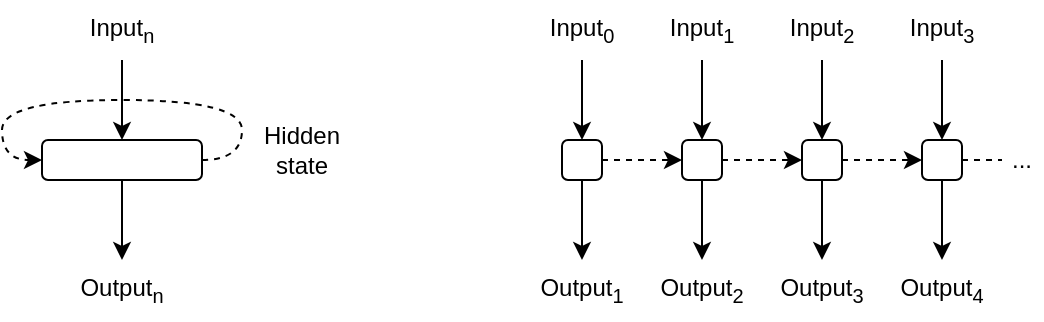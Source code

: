 <mxfile version="16.5.4"><diagram id="XfM2htiRIxWuNqI-pcnM" name="Page-1"><mxGraphModel dx="661" dy="381" grid="1" gridSize="10" guides="1" tooltips="1" connect="1" arrows="1" fold="1" page="1" pageScale="1" pageWidth="827" pageHeight="1169" math="0" shadow="0"><root><mxCell id="0"/><mxCell id="1" parent="0"/><mxCell id="bISivD2_kgO751l73gUo-2" value="" style="rounded=1;whiteSpace=wrap;html=1;" vertex="1" parent="1"><mxGeometry x="240" y="160" width="80" height="20" as="geometry"/></mxCell><mxCell id="bISivD2_kgO751l73gUo-3" value="" style="endArrow=classic;html=1;rounded=0;entryX=0.5;entryY=0;entryDx=0;entryDy=0;" edge="1" parent="1" target="bISivD2_kgO751l73gUo-2"><mxGeometry width="50" height="50" relative="1" as="geometry"><mxPoint x="280" y="120" as="sourcePoint"/><mxPoint x="260" y="70" as="targetPoint"/></mxGeometry></mxCell><mxCell id="bISivD2_kgO751l73gUo-4" value="" style="endArrow=classic;html=1;rounded=0;exitX=0.5;exitY=1;exitDx=0;exitDy=0;" edge="1" parent="1" source="bISivD2_kgO751l73gUo-2"><mxGeometry width="50" height="50" relative="1" as="geometry"><mxPoint x="230" y="280" as="sourcePoint"/><mxPoint x="280" y="220" as="targetPoint"/></mxGeometry></mxCell><mxCell id="bISivD2_kgO751l73gUo-5" value="" style="curved=1;endArrow=classic;html=1;rounded=0;exitX=1;exitY=0.5;exitDx=0;exitDy=0;entryX=0;entryY=0.5;entryDx=0;entryDy=0;dashed=1;" edge="1" parent="1" source="bISivD2_kgO751l73gUo-2" target="bISivD2_kgO751l73gUo-2"><mxGeometry width="50" height="50" relative="1" as="geometry"><mxPoint x="190" y="280" as="sourcePoint"/><mxPoint x="240" y="230" as="targetPoint"/><Array as="points"><mxPoint x="340" y="170"/><mxPoint x="340" y="140"/><mxPoint x="220" y="140"/><mxPoint x="220" y="170"/></Array></mxGeometry></mxCell><mxCell id="bISivD2_kgO751l73gUo-6" value="Input&lt;sub&gt;n&lt;/sub&gt;" style="text;html=1;strokeColor=none;fillColor=none;align=center;verticalAlign=middle;whiteSpace=wrap;rounded=0;" vertex="1" parent="1"><mxGeometry x="250" y="90" width="60" height="30" as="geometry"/></mxCell><mxCell id="bISivD2_kgO751l73gUo-7" value="Output&lt;sub&gt;n&lt;/sub&gt;" style="text;html=1;strokeColor=none;fillColor=none;align=center;verticalAlign=middle;whiteSpace=wrap;rounded=0;" vertex="1" parent="1"><mxGeometry x="250" y="220" width="60" height="30" as="geometry"/></mxCell><mxCell id="bISivD2_kgO751l73gUo-8" value="Hidden state" style="text;html=1;strokeColor=none;fillColor=none;align=center;verticalAlign=middle;whiteSpace=wrap;rounded=0;" vertex="1" parent="1"><mxGeometry x="340" y="150" width="60" height="30" as="geometry"/></mxCell><mxCell id="bISivD2_kgO751l73gUo-9" value="" style="rounded=1;whiteSpace=wrap;html=1;" vertex="1" parent="1"><mxGeometry x="500" y="160" width="20" height="20" as="geometry"/></mxCell><mxCell id="bISivD2_kgO751l73gUo-10" value="" style="endArrow=classic;html=1;rounded=0;entryX=0.5;entryY=0;entryDx=0;entryDy=0;" edge="1" parent="1" target="bISivD2_kgO751l73gUo-9"><mxGeometry width="50" height="50" relative="1" as="geometry"><mxPoint x="510" y="120" as="sourcePoint"/><mxPoint x="490" y="70" as="targetPoint"/></mxGeometry></mxCell><mxCell id="bISivD2_kgO751l73gUo-11" value="" style="endArrow=classic;html=1;rounded=0;exitX=0.5;exitY=1;exitDx=0;exitDy=0;" edge="1" parent="1" source="bISivD2_kgO751l73gUo-9"><mxGeometry width="50" height="50" relative="1" as="geometry"><mxPoint x="460" y="280" as="sourcePoint"/><mxPoint x="510" y="220" as="targetPoint"/></mxGeometry></mxCell><mxCell id="bISivD2_kgO751l73gUo-13" value="Input&lt;sub&gt;0&lt;/sub&gt;" style="text;html=1;strokeColor=none;fillColor=none;align=center;verticalAlign=middle;whiteSpace=wrap;rounded=0;" vertex="1" parent="1"><mxGeometry x="480" y="90" width="60" height="30" as="geometry"/></mxCell><mxCell id="bISivD2_kgO751l73gUo-14" value="Output&lt;sub&gt;1&lt;/sub&gt;" style="text;html=1;strokeColor=none;fillColor=none;align=center;verticalAlign=middle;whiteSpace=wrap;rounded=0;" vertex="1" parent="1"><mxGeometry x="480" y="220" width="60" height="30" as="geometry"/></mxCell><mxCell id="bISivD2_kgO751l73gUo-15" value="" style="endArrow=classic;html=1;rounded=0;dashed=1;exitX=1;exitY=0.5;exitDx=0;exitDy=0;entryX=0;entryY=0.5;entryDx=0;entryDy=0;" edge="1" parent="1" source="bISivD2_kgO751l73gUo-9" target="bISivD2_kgO751l73gUo-16"><mxGeometry width="50" height="50" relative="1" as="geometry"><mxPoint x="560" y="200" as="sourcePoint"/><mxPoint x="550" y="170" as="targetPoint"/></mxGeometry></mxCell><mxCell id="bISivD2_kgO751l73gUo-16" value="" style="rounded=1;whiteSpace=wrap;html=1;" vertex="1" parent="1"><mxGeometry x="560" y="160" width="20" height="20" as="geometry"/></mxCell><mxCell id="bISivD2_kgO751l73gUo-17" value="" style="endArrow=classic;html=1;rounded=0;entryX=0.5;entryY=0;entryDx=0;entryDy=0;" edge="1" parent="1" target="bISivD2_kgO751l73gUo-16"><mxGeometry width="50" height="50" relative="1" as="geometry"><mxPoint x="570" y="120" as="sourcePoint"/><mxPoint x="550" y="70" as="targetPoint"/></mxGeometry></mxCell><mxCell id="bISivD2_kgO751l73gUo-18" value="" style="endArrow=classic;html=1;rounded=0;exitX=0.5;exitY=1;exitDx=0;exitDy=0;" edge="1" parent="1" source="bISivD2_kgO751l73gUo-16"><mxGeometry width="50" height="50" relative="1" as="geometry"><mxPoint x="520" y="280" as="sourcePoint"/><mxPoint x="570" y="220" as="targetPoint"/></mxGeometry></mxCell><mxCell id="bISivD2_kgO751l73gUo-19" value="Input&lt;sub&gt;1&lt;/sub&gt;" style="text;html=1;strokeColor=none;fillColor=none;align=center;verticalAlign=middle;whiteSpace=wrap;rounded=0;" vertex="1" parent="1"><mxGeometry x="540" y="90" width="60" height="30" as="geometry"/></mxCell><mxCell id="bISivD2_kgO751l73gUo-20" value="Output&lt;sub&gt;2&lt;/sub&gt;" style="text;html=1;strokeColor=none;fillColor=none;align=center;verticalAlign=middle;whiteSpace=wrap;rounded=0;" vertex="1" parent="1"><mxGeometry x="540" y="220" width="60" height="30" as="geometry"/></mxCell><mxCell id="bISivD2_kgO751l73gUo-21" value="" style="endArrow=classic;html=1;rounded=0;dashed=1;exitX=1;exitY=0.5;exitDx=0;exitDy=0;entryX=0;entryY=0.5;entryDx=0;entryDy=0;" edge="1" parent="1" source="bISivD2_kgO751l73gUo-16" target="bISivD2_kgO751l73gUo-22"><mxGeometry width="50" height="50" relative="1" as="geometry"><mxPoint x="620" y="200" as="sourcePoint"/><mxPoint x="610" y="170" as="targetPoint"/></mxGeometry></mxCell><mxCell id="bISivD2_kgO751l73gUo-22" value="" style="rounded=1;whiteSpace=wrap;html=1;" vertex="1" parent="1"><mxGeometry x="620" y="160" width="20" height="20" as="geometry"/></mxCell><mxCell id="bISivD2_kgO751l73gUo-23" value="" style="endArrow=classic;html=1;rounded=0;entryX=0.5;entryY=0;entryDx=0;entryDy=0;" edge="1" parent="1" target="bISivD2_kgO751l73gUo-22"><mxGeometry width="50" height="50" relative="1" as="geometry"><mxPoint x="630" y="120" as="sourcePoint"/><mxPoint x="610" y="70" as="targetPoint"/></mxGeometry></mxCell><mxCell id="bISivD2_kgO751l73gUo-24" value="" style="endArrow=classic;html=1;rounded=0;exitX=0.5;exitY=1;exitDx=0;exitDy=0;" edge="1" parent="1" source="bISivD2_kgO751l73gUo-22"><mxGeometry width="50" height="50" relative="1" as="geometry"><mxPoint x="580" y="280" as="sourcePoint"/><mxPoint x="630" y="220" as="targetPoint"/></mxGeometry></mxCell><mxCell id="bISivD2_kgO751l73gUo-25" value="&lt;div&gt;Input&lt;sub&gt;2&lt;/sub&gt;&lt;/div&gt;" style="text;html=1;strokeColor=none;fillColor=none;align=center;verticalAlign=middle;whiteSpace=wrap;rounded=0;" vertex="1" parent="1"><mxGeometry x="600" y="90" width="60" height="30" as="geometry"/></mxCell><mxCell id="bISivD2_kgO751l73gUo-26" value="Output&lt;sub&gt;3&lt;/sub&gt;" style="text;html=1;strokeColor=none;fillColor=none;align=center;verticalAlign=middle;whiteSpace=wrap;rounded=0;" vertex="1" parent="1"><mxGeometry x="600" y="220" width="60" height="30" as="geometry"/></mxCell><mxCell id="bISivD2_kgO751l73gUo-27" value="" style="endArrow=classic;html=1;rounded=0;dashed=1;exitX=1;exitY=0.5;exitDx=0;exitDy=0;entryX=0;entryY=0.5;entryDx=0;entryDy=0;" edge="1" parent="1" source="bISivD2_kgO751l73gUo-22" target="bISivD2_kgO751l73gUo-28"><mxGeometry width="50" height="50" relative="1" as="geometry"><mxPoint x="710" y="200" as="sourcePoint"/><mxPoint x="700" y="170" as="targetPoint"/></mxGeometry></mxCell><mxCell id="bISivD2_kgO751l73gUo-28" value="" style="rounded=1;whiteSpace=wrap;html=1;" vertex="1" parent="1"><mxGeometry x="680" y="160" width="20" height="20" as="geometry"/></mxCell><mxCell id="bISivD2_kgO751l73gUo-29" value="" style="endArrow=classic;html=1;rounded=0;entryX=0.5;entryY=0;entryDx=0;entryDy=0;" edge="1" parent="1" target="bISivD2_kgO751l73gUo-28"><mxGeometry width="50" height="50" relative="1" as="geometry"><mxPoint x="690" y="120" as="sourcePoint"/><mxPoint x="670" y="70" as="targetPoint"/></mxGeometry></mxCell><mxCell id="bISivD2_kgO751l73gUo-30" value="" style="endArrow=classic;html=1;rounded=0;exitX=0.5;exitY=1;exitDx=0;exitDy=0;" edge="1" parent="1" source="bISivD2_kgO751l73gUo-28"><mxGeometry width="50" height="50" relative="1" as="geometry"><mxPoint x="640" y="280" as="sourcePoint"/><mxPoint x="690" y="220" as="targetPoint"/></mxGeometry></mxCell><mxCell id="bISivD2_kgO751l73gUo-31" value="Input&lt;sub&gt;3&lt;/sub&gt;" style="text;html=1;strokeColor=none;fillColor=none;align=center;verticalAlign=middle;whiteSpace=wrap;rounded=0;" vertex="1" parent="1"><mxGeometry x="660" y="90" width="60" height="30" as="geometry"/></mxCell><mxCell id="bISivD2_kgO751l73gUo-32" value="&lt;div&gt;Output&lt;sub&gt;4&lt;/sub&gt;&lt;/div&gt;" style="text;html=1;strokeColor=none;fillColor=none;align=center;verticalAlign=middle;whiteSpace=wrap;rounded=0;" vertex="1" parent="1"><mxGeometry x="660" y="220" width="60" height="30" as="geometry"/></mxCell><mxCell id="bISivD2_kgO751l73gUo-33" value="" style="endArrow=none;html=1;rounded=0;dashed=1;exitX=1;exitY=0.5;exitDx=0;exitDy=0;endFill=0;" edge="1" parent="1" source="bISivD2_kgO751l73gUo-28"><mxGeometry width="50" height="50" relative="1" as="geometry"><mxPoint x="730" y="200" as="sourcePoint"/><mxPoint x="720" y="170" as="targetPoint"/></mxGeometry></mxCell><mxCell id="bISivD2_kgO751l73gUo-34" value="..." style="text;html=1;strokeColor=none;fillColor=none;align=center;verticalAlign=middle;whiteSpace=wrap;rounded=0;" vertex="1" parent="1"><mxGeometry x="720" y="155" width="20" height="30" as="geometry"/></mxCell></root></mxGraphModel></diagram></mxfile>